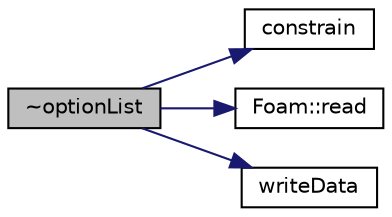 digraph "~optionList"
{
  bgcolor="transparent";
  edge [fontname="Helvetica",fontsize="10",labelfontname="Helvetica",labelfontsize="10"];
  node [fontname="Helvetica",fontsize="10",shape=record];
  rankdir="LR";
  Node307 [label="~optionList",height=0.2,width=0.4,color="black", fillcolor="grey75", style="filled", fontcolor="black"];
  Node307 -> Node308 [color="midnightblue",fontsize="10",style="solid",fontname="Helvetica"];
  Node308 [label="constrain",height=0.2,width=0.4,color="black",URL="$a41549.html#a9263038144c7b2294bd42e0afce04e8e"];
  Node307 -> Node309 [color="midnightblue",fontsize="10",style="solid",fontname="Helvetica"];
  Node309 [label="Foam::read",height=0.2,width=0.4,color="black",URL="$a21851.html#a18efc6d016047ec7c6d5150d913d8c34"];
  Node307 -> Node310 [color="midnightblue",fontsize="10",style="solid",fontname="Helvetica"];
  Node310 [label="writeData",height=0.2,width=0.4,color="black",URL="$a41252.html#a095a2bb889e4ff86605ad8a929fdc3f5"];
}
